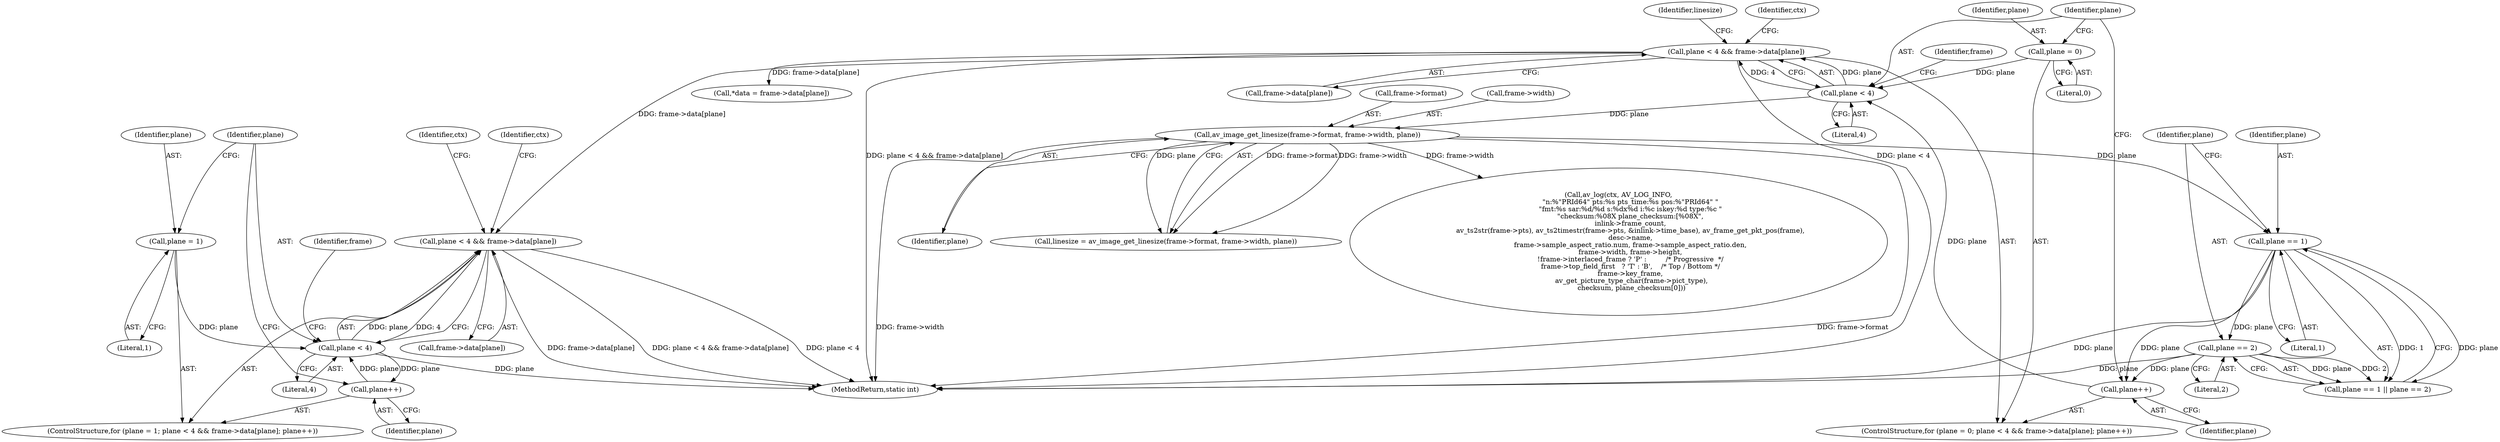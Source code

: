digraph "0_FFmpeg_e43a0a232dbf6d3c161823c2e07c52e76227a1bc_9@array" {
"1000294" [label="(Call,plane < 4 && frame->data[plane])"];
"1000295" [label="(Call,plane < 4)"];
"1000291" [label="(Call,plane = 1)"];
"1000303" [label="(Call,plane++)"];
"1000138" [label="(Call,plane < 4 && frame->data[plane])"];
"1000139" [label="(Call,plane < 4)"];
"1000147" [label="(Call,plane++)"];
"1000177" [label="(Call,plane == 2)"];
"1000174" [label="(Call,plane == 1)"];
"1000153" [label="(Call,av_image_get_linesize(frame->format, frame->width, plane))"];
"1000135" [label="(Call,plane = 0)"];
"1000326" [label="(MethodReturn,static int)"];
"1000142" [label="(Call,frame->data[plane])"];
"1000138" [label="(Call,plane < 4 && frame->data[plane])"];
"1000291" [label="(Call,plane = 1)"];
"1000179" [label="(Literal,2)"];
"1000151" [label="(Call,linesize = av_image_get_linesize(frame->format, frame->width, plane))"];
"1000303" [label="(Call,plane++)"];
"1000157" [label="(Call,frame->width)"];
"1000136" [label="(Identifier,plane)"];
"1000298" [label="(Call,frame->data[plane])"];
"1000295" [label="(Call,plane < 4)"];
"1000297" [label="(Literal,4)"];
"1000144" [label="(Identifier,frame)"];
"1000174" [label="(Call,plane == 1)"];
"1000293" [label="(Literal,1)"];
"1000178" [label="(Identifier,plane)"];
"1000141" [label="(Literal,4)"];
"1000135" [label="(Call,plane = 0)"];
"1000300" [label="(Identifier,frame)"];
"1000173" [label="(Call,plane == 1 || plane == 2)"];
"1000304" [label="(Identifier,plane)"];
"1000147" [label="(Call,plane++)"];
"1000137" [label="(Literal,0)"];
"1000176" [label="(Literal,1)"];
"1000152" [label="(Identifier,linesize)"];
"1000306" [label="(Identifier,ctx)"];
"1000227" [label="(Call,av_log(ctx, AV_LOG_INFO,\n           \"n:%\"PRId64\" pts:%s pts_time:%s pos:%\"PRId64\" \"\n           \"fmt:%s sar:%d/%d s:%dx%d i:%c iskey:%d type:%c \"\n           \"checksum:%08X plane_checksum:[%08X\",\n           inlink->frame_count,\n           av_ts2str(frame->pts), av_ts2timestr(frame->pts, &inlink->time_base), av_frame_get_pkt_pos(frame),\n           desc->name,\n           frame->sample_aspect_ratio.num, frame->sample_aspect_ratio.den,\n           frame->width, frame->height,\n           !frame->interlaced_frame ? 'P' :         /* Progressive  */\n           frame->top_field_first   ? 'T' : 'B',    /* Top / Bottom */\n           frame->key_frame,\n            av_get_picture_type_char(frame->pict_type),\n            checksum, plane_checksum[0]))"];
"1000294" [label="(Call,plane < 4 && frame->data[plane])"];
"1000175" [label="(Identifier,plane)"];
"1000228" [label="(Identifier,ctx)"];
"1000313" [label="(Identifier,ctx)"];
"1000134" [label="(ControlStructure,for (plane = 0; plane < 4 && frame->data[plane]; plane++))"];
"1000177" [label="(Call,plane == 2)"];
"1000296" [label="(Identifier,plane)"];
"1000148" [label="(Identifier,plane)"];
"1000139" [label="(Call,plane < 4)"];
"1000154" [label="(Call,frame->format)"];
"1000162" [label="(Call,*data = frame->data[plane])"];
"1000160" [label="(Identifier,plane)"];
"1000153" [label="(Call,av_image_get_linesize(frame->format, frame->width, plane))"];
"1000140" [label="(Identifier,plane)"];
"1000292" [label="(Identifier,plane)"];
"1000290" [label="(ControlStructure,for (plane = 1; plane < 4 && frame->data[plane]; plane++))"];
"1000294" -> "1000290"  [label="AST: "];
"1000294" -> "1000295"  [label="CFG: "];
"1000294" -> "1000298"  [label="CFG: "];
"1000295" -> "1000294"  [label="AST: "];
"1000298" -> "1000294"  [label="AST: "];
"1000306" -> "1000294"  [label="CFG: "];
"1000313" -> "1000294"  [label="CFG: "];
"1000294" -> "1000326"  [label="DDG: frame->data[plane]"];
"1000294" -> "1000326"  [label="DDG: plane < 4 && frame->data[plane]"];
"1000294" -> "1000326"  [label="DDG: plane < 4"];
"1000295" -> "1000294"  [label="DDG: plane"];
"1000295" -> "1000294"  [label="DDG: 4"];
"1000138" -> "1000294"  [label="DDG: frame->data[plane]"];
"1000295" -> "1000297"  [label="CFG: "];
"1000296" -> "1000295"  [label="AST: "];
"1000297" -> "1000295"  [label="AST: "];
"1000300" -> "1000295"  [label="CFG: "];
"1000295" -> "1000326"  [label="DDG: plane"];
"1000291" -> "1000295"  [label="DDG: plane"];
"1000303" -> "1000295"  [label="DDG: plane"];
"1000295" -> "1000303"  [label="DDG: plane"];
"1000291" -> "1000290"  [label="AST: "];
"1000291" -> "1000293"  [label="CFG: "];
"1000292" -> "1000291"  [label="AST: "];
"1000293" -> "1000291"  [label="AST: "];
"1000296" -> "1000291"  [label="CFG: "];
"1000303" -> "1000290"  [label="AST: "];
"1000303" -> "1000304"  [label="CFG: "];
"1000304" -> "1000303"  [label="AST: "];
"1000296" -> "1000303"  [label="CFG: "];
"1000138" -> "1000134"  [label="AST: "];
"1000138" -> "1000139"  [label="CFG: "];
"1000138" -> "1000142"  [label="CFG: "];
"1000139" -> "1000138"  [label="AST: "];
"1000142" -> "1000138"  [label="AST: "];
"1000152" -> "1000138"  [label="CFG: "];
"1000228" -> "1000138"  [label="CFG: "];
"1000138" -> "1000326"  [label="DDG: plane < 4"];
"1000138" -> "1000326"  [label="DDG: plane < 4 && frame->data[plane]"];
"1000139" -> "1000138"  [label="DDG: plane"];
"1000139" -> "1000138"  [label="DDG: 4"];
"1000138" -> "1000162"  [label="DDG: frame->data[plane]"];
"1000139" -> "1000141"  [label="CFG: "];
"1000140" -> "1000139"  [label="AST: "];
"1000141" -> "1000139"  [label="AST: "];
"1000144" -> "1000139"  [label="CFG: "];
"1000147" -> "1000139"  [label="DDG: plane"];
"1000135" -> "1000139"  [label="DDG: plane"];
"1000139" -> "1000153"  [label="DDG: plane"];
"1000147" -> "1000134"  [label="AST: "];
"1000147" -> "1000148"  [label="CFG: "];
"1000148" -> "1000147"  [label="AST: "];
"1000140" -> "1000147"  [label="CFG: "];
"1000177" -> "1000147"  [label="DDG: plane"];
"1000174" -> "1000147"  [label="DDG: plane"];
"1000177" -> "1000173"  [label="AST: "];
"1000177" -> "1000179"  [label="CFG: "];
"1000178" -> "1000177"  [label="AST: "];
"1000179" -> "1000177"  [label="AST: "];
"1000173" -> "1000177"  [label="CFG: "];
"1000177" -> "1000326"  [label="DDG: plane"];
"1000177" -> "1000173"  [label="DDG: plane"];
"1000177" -> "1000173"  [label="DDG: 2"];
"1000174" -> "1000177"  [label="DDG: plane"];
"1000174" -> "1000173"  [label="AST: "];
"1000174" -> "1000176"  [label="CFG: "];
"1000175" -> "1000174"  [label="AST: "];
"1000176" -> "1000174"  [label="AST: "];
"1000178" -> "1000174"  [label="CFG: "];
"1000173" -> "1000174"  [label="CFG: "];
"1000174" -> "1000326"  [label="DDG: plane"];
"1000174" -> "1000173"  [label="DDG: plane"];
"1000174" -> "1000173"  [label="DDG: 1"];
"1000153" -> "1000174"  [label="DDG: plane"];
"1000153" -> "1000151"  [label="AST: "];
"1000153" -> "1000160"  [label="CFG: "];
"1000154" -> "1000153"  [label="AST: "];
"1000157" -> "1000153"  [label="AST: "];
"1000160" -> "1000153"  [label="AST: "];
"1000151" -> "1000153"  [label="CFG: "];
"1000153" -> "1000326"  [label="DDG: frame->format"];
"1000153" -> "1000326"  [label="DDG: frame->width"];
"1000153" -> "1000151"  [label="DDG: frame->format"];
"1000153" -> "1000151"  [label="DDG: frame->width"];
"1000153" -> "1000151"  [label="DDG: plane"];
"1000153" -> "1000227"  [label="DDG: frame->width"];
"1000135" -> "1000134"  [label="AST: "];
"1000135" -> "1000137"  [label="CFG: "];
"1000136" -> "1000135"  [label="AST: "];
"1000137" -> "1000135"  [label="AST: "];
"1000140" -> "1000135"  [label="CFG: "];
}
